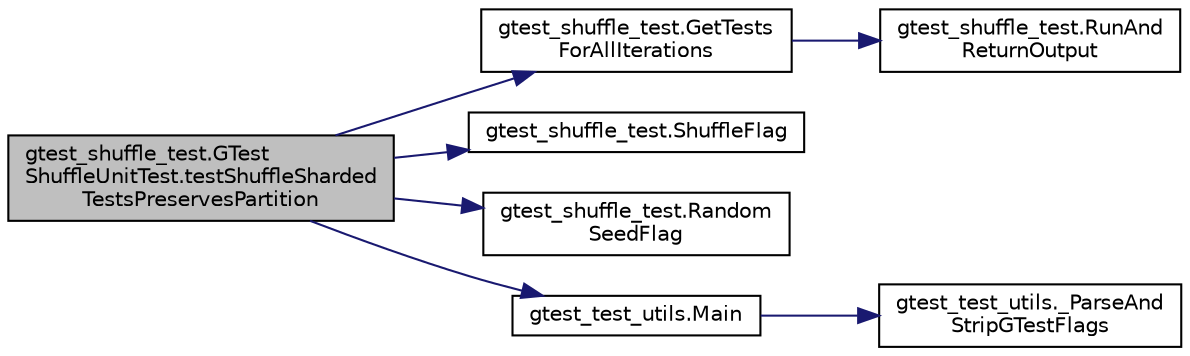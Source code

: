 digraph "gtest_shuffle_test.GTestShuffleUnitTest.testShuffleShardedTestsPreservesPartition"
{
  edge [fontname="Helvetica",fontsize="10",labelfontname="Helvetica",labelfontsize="10"];
  node [fontname="Helvetica",fontsize="10",shape=record];
  rankdir="LR";
  Node44 [label="gtest_shuffle_test.GTest\lShuffleUnitTest.testShuffleSharded\lTestsPreservesPartition",height=0.2,width=0.4,color="black", fillcolor="grey75", style="filled", fontcolor="black"];
  Node44 -> Node45 [color="midnightblue",fontsize="10",style="solid",fontname="Helvetica"];
  Node45 [label="gtest_shuffle_test.GetTests\lForAllIterations",height=0.2,width=0.4,color="black", fillcolor="white", style="filled",URL="$d3/d15/namespacegtest__shuffle__test.html#a18c7606bf0d41acb73a4a6a2994d36fc"];
  Node45 -> Node46 [color="midnightblue",fontsize="10",style="solid",fontname="Helvetica"];
  Node46 [label="gtest_shuffle_test.RunAnd\lReturnOutput",height=0.2,width=0.4,color="black", fillcolor="white", style="filled",URL="$d3/d15/namespacegtest__shuffle__test.html#afbe879c2b3fdfed12b777b813359dbd4"];
  Node44 -> Node47 [color="midnightblue",fontsize="10",style="solid",fontname="Helvetica"];
  Node47 [label="gtest_shuffle_test.ShuffleFlag",height=0.2,width=0.4,color="black", fillcolor="white", style="filled",URL="$d3/d15/namespacegtest__shuffle__test.html#ab593e060bf2a9b2f0cb0dc8e18eb2088"];
  Node44 -> Node48 [color="midnightblue",fontsize="10",style="solid",fontname="Helvetica"];
  Node48 [label="gtest_shuffle_test.Random\lSeedFlag",height=0.2,width=0.4,color="black", fillcolor="white", style="filled",URL="$d3/d15/namespacegtest__shuffle__test.html#aaf2a94c748f266c4267ac7e7bb3451fd"];
  Node44 -> Node49 [color="midnightblue",fontsize="10",style="solid",fontname="Helvetica"];
  Node49 [label="gtest_test_utils.Main",height=0.2,width=0.4,color="black", fillcolor="white", style="filled",URL="$d2/d4a/namespacegtest__test__utils.html#a5361b42d9c6843b5b117ead4d1c58cc5"];
  Node49 -> Node50 [color="midnightblue",fontsize="10",style="solid",fontname="Helvetica"];
  Node50 [label="gtest_test_utils._ParseAnd\lStripGTestFlags",height=0.2,width=0.4,color="black", fillcolor="white", style="filled",URL="$d2/d4a/namespacegtest__test__utils.html#a05ad62af6574fd7e4fa2cc7c952c4f0b"];
}
